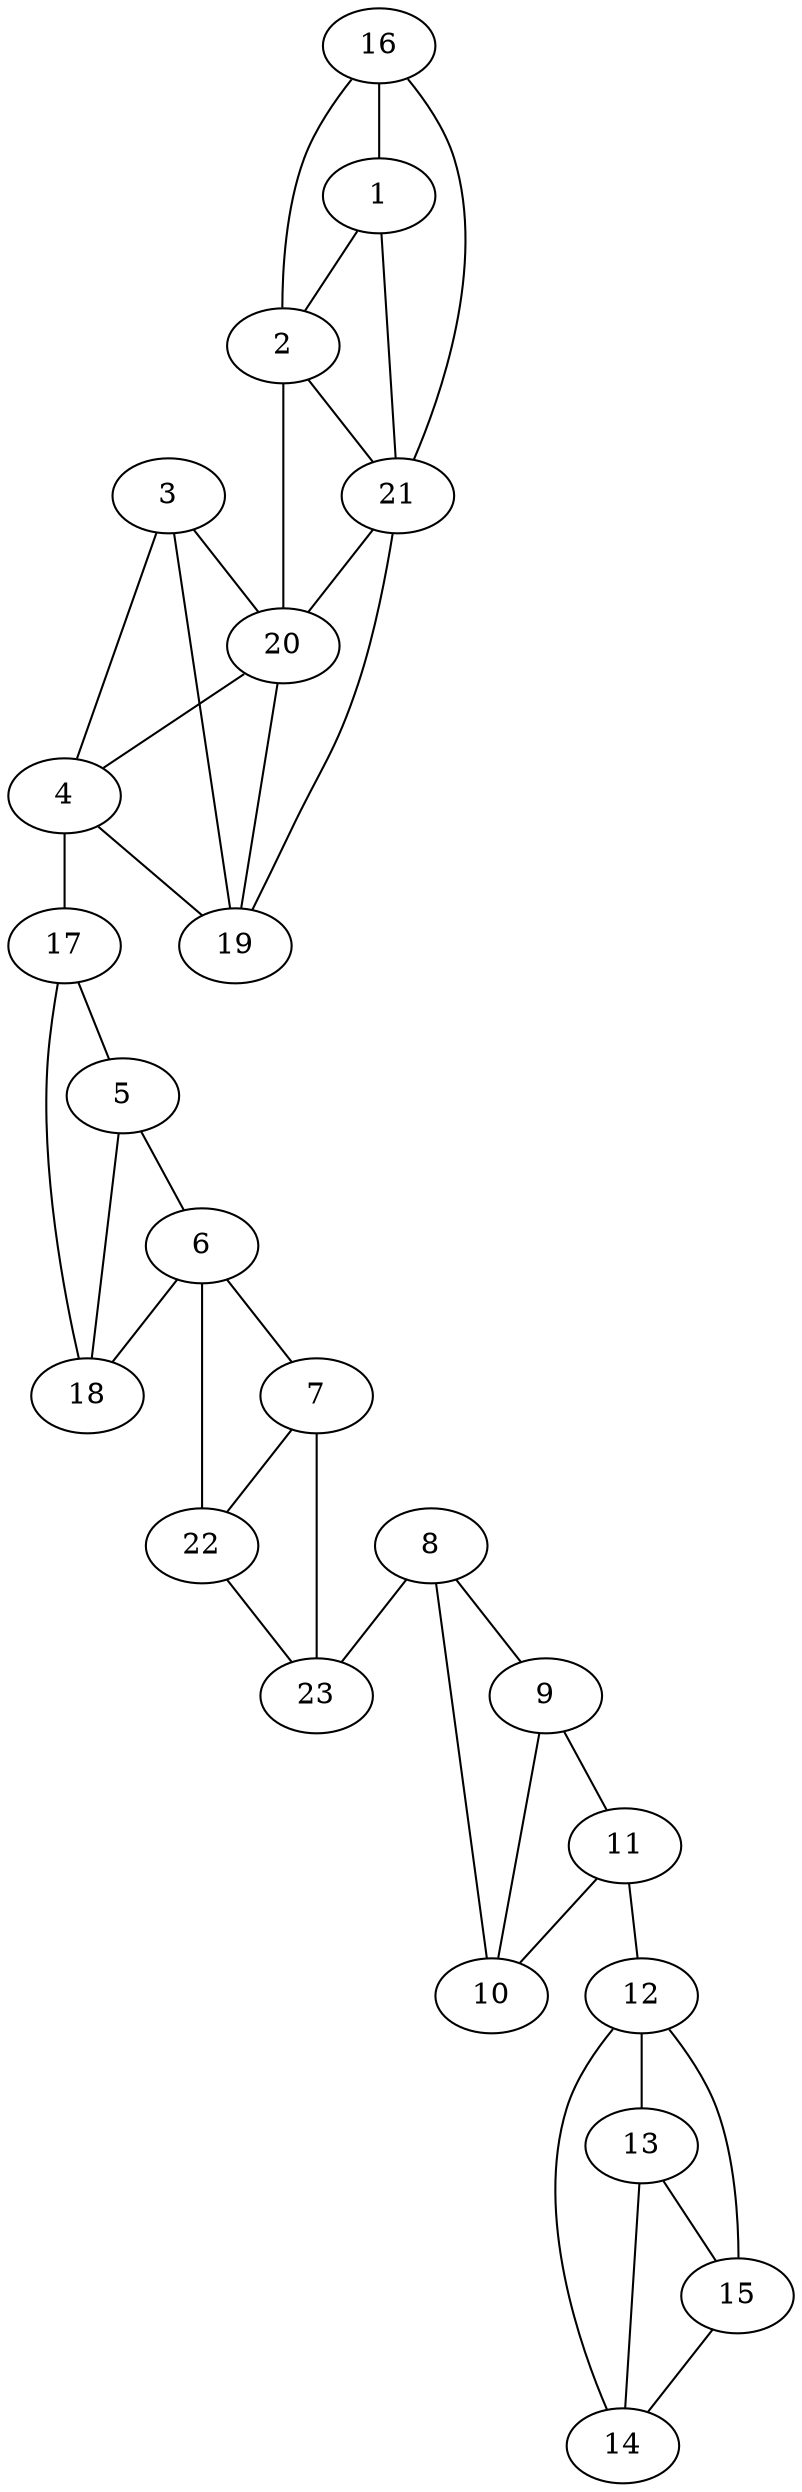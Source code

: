 graph pdb1ydr {
	1	 [aaLength=16,
		sequence=KEFLAKAKEDFLKKWE,
		type=0];
	2	 [aaLength=3,
		sequence=LDQ,
		type=0];
	1 -- 2	 [distance0="38.31219",
		frequency=1,
		type0=3];
	21	 [aaLength=6,
		sequence=FERIKT,
		type=1];
	1 -- 21	 [distance0="27.08386",
		frequency=1,
		type0=1];
	2 -- 21	 [distance0="29.00857",
		distance1="0.0",
		frequency=2,
		type0=1,
		type1=5];
	20	 [aaLength=6,
		sequence=VMLVKH,
		type=1];
	2 -- 20	 [distance0="33.48876",
		frequency=1,
		type0=2];
	3	 [aaLength=6,
		sequence=KQKVVK,
		type=0];
	4	 [aaLength=13,
		sequence=IEHTLNEKRILQA,
		type=0];
	3 -- 4	 [distance0="17.79111",
		distance1="3.0",
		frequency=2,
		type0=1,
		type1=4];
	19	 [aaLength=9,
		sequence=NHYAMKILD,
		type=1];
	3 -- 19	 [distance0="30.22247",
		frequency=1,
		type0=2];
	3 -- 20	 [distance0="34.54559",
		frequency=1,
		type0=3];
	17	 [aaLength=6,
		sequence=LEFSFK,
		type=1];
	4 -- 17	 [distance0="24.97281",
		distance1="8.0",
		frequency=2,
		type0=3,
		type1=4];
	4 -- 19	 [distance0="22.50869",
		frequency=1,
		type0=2];
	5	 [aaLength=8,
		sequence=MFSHLRRI,
		type=0];
	6	 [aaLength=21,
		sequence=EPHARFYAAQIVLTFEYLHSL,
		type=0];
	5 -- 6	 [distance0="13.72704",
		distance1="4.0",
		frequency=2,
		type0=1,
		type1=4];
	18	 [aaLength=7,
		sequence=NLYMVME,
		type=1];
	5 -- 18	 [distance0="15.62899",
		frequency=1,
		type0=2];
	7	 [aaLength=3,
		sequence=PEN,
		type=0];
	6 -- 7	 [distance0="31.32441",
		distance1="8.0",
		frequency=2,
		type0=3,
		type1=4];
	6 -- 18	 [distance0="26.34731",
		frequency=1,
		type0=2];
	22	 [aaLength=3,
		sequence=LLI,
		type=1];
	7 -- 22	 [distance0="13.18913",
		distance1="0.0",
		frequency=2,
		type0=1,
		type1=5];
	23	 [aaLength=3,
		sequence=IQV,
		type=1];
	7 -- 23	 [distance0="16.91015",
		frequency=1,
		type0=2];
	8	 [aaLength=3,
		sequence=PEY,
		type=0];
	9	 [aaLength=4,
		sequence=PEII,
		type=0];
	8 -- 9	 [distance0="6.626179",
		distance1="2.0",
		frequency=2,
		type0=1,
		type1=4];
	10	 [aaLength=17,
		sequence=KAVDWWALGVLIYEMAA,
		type=0];
	8 -- 10	 [distance0="18.70011",
		frequency=1,
		type0=2];
	8 -- 23	 [distance0="31.5868",
		frequency=1,
		type0=3];
	11	 [aaLength=10,
		sequence=PIQIYEKIVS,
		type=0];
	9 -- 11	 [distance0="36.37766",
		frequency=1,
		type0=3];
	10 -- 9	 [distance0="14.75096",
		frequency=1,
		type0=1];
	11 -- 10	 [distance0="30.5664",
		frequency=1,
		type0=2];
	12	 [aaLength=10,
		sequence=SDLKDLLRNL,
		type=0];
	11 -- 12	 [distance0="30.14655",
		distance1="10.0",
		frequency=2,
		type0=1,
		type1=4];
	13	 [aaLength=6,
		sequence=GVNDIK,
		type=0];
	12 -- 13	 [distance0="26.5953",
		distance1="14.0",
		frequency=2,
		type0=1,
		type1=4];
	14	 [aaLength=3,
		sequence=KWF,
		type=0];
	12 -- 14	 [distance0="33.13733",
		frequency=1,
		type0=3];
	13 -- 14	 [distance0="8.832107",
		distance1="2.0",
		frequency=2,
		type0=1,
		type1=4];
	15	 [aaLength=5,
		sequence=WIAIY,
		type=0];
	13 -- 15	 [distance0="20.18534",
		frequency=1,
		type0=2];
	15 -- 12	 [distance0="46.30586",
		frequency=1,
		type0=3];
	15 -- 14	 [distance0="18.18619",
		frequency=1,
		type0=1];
	16	 [aaLength=6,
		sequence=FIASGR,
		type=0];
	16 -- 1	 [distance0="29.19459",
		frequency=1,
		type0=1];
	16 -- 2	 [distance0="56.20574",
		frequency=1,
		type0=3];
	16 -- 21	 [distance0="45.16782",
		frequency=1,
		type0=2];
	17 -- 5	 [distance0="23.64879",
		frequency=1,
		type0=2];
	17 -- 18	 [distance0="9.0",
		distance1="3.0",
		frequency=2,
		type0=1,
		type1=4];
	19 -- 20	 [distance0="10.0",
		frequency=1,
		type0=1];
	20 -- 4	 [distance0="31.09085",
		frequency=1,
		type0=3];
	21 -- 19	 [distance0="24.0",
		frequency=1,
		type0=2];
	21 -- 20	 [distance0="14.0",
		distance1="8.0",
		frequency=2,
		type0=1,
		type1=4];
	22 -- 6	 [distance0="33.06328",
		frequency=1,
		type0=3];
	22 -- 23	 [distance0="8.0",
		distance1="5.0",
		frequency=2,
		type0=1,
		type1=4];
}
